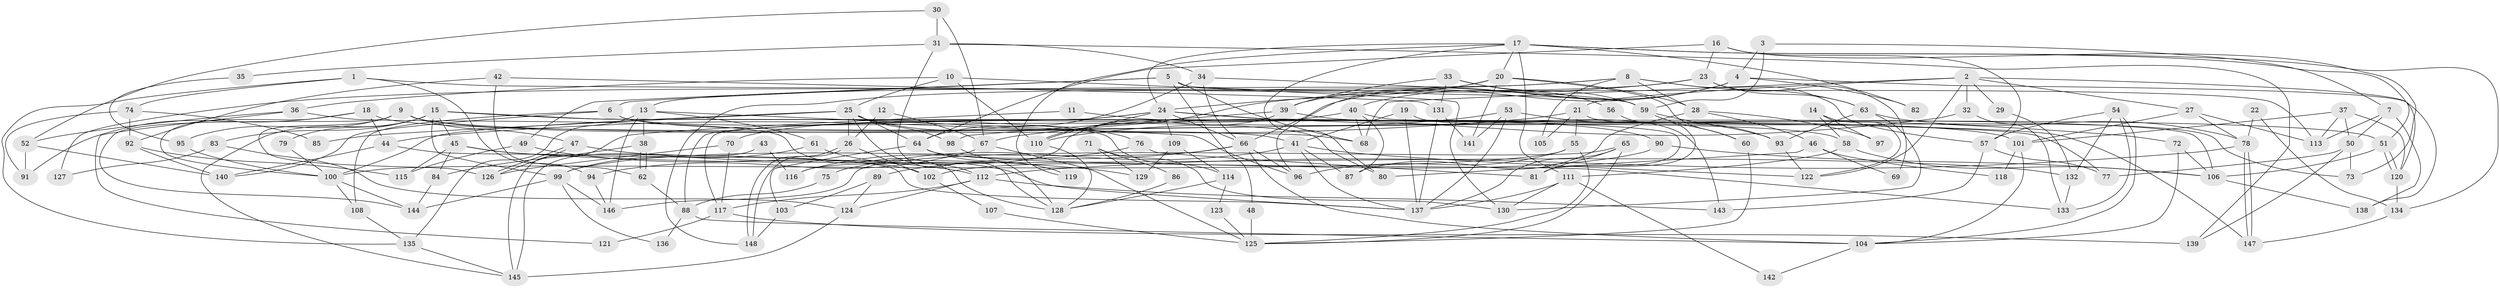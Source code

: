 // coarse degree distribution, {7: 0.12162162162162163, 5: 0.22972972972972974, 4: 0.12162162162162163, 6: 0.1891891891891892, 3: 0.16216216216216217, 13: 0.013513513513513514, 8: 0.08108108108108109, 10: 0.02702702702702703, 2: 0.013513513513513514, 9: 0.04054054054054054}
// Generated by graph-tools (version 1.1) at 2025/37/03/04/25 23:37:01]
// undirected, 148 vertices, 296 edges
graph export_dot {
  node [color=gray90,style=filled];
  1;
  2;
  3;
  4;
  5;
  6;
  7;
  8;
  9;
  10;
  11;
  12;
  13;
  14;
  15;
  16;
  17;
  18;
  19;
  20;
  21;
  22;
  23;
  24;
  25;
  26;
  27;
  28;
  29;
  30;
  31;
  32;
  33;
  34;
  35;
  36;
  37;
  38;
  39;
  40;
  41;
  42;
  43;
  44;
  45;
  46;
  47;
  48;
  49;
  50;
  51;
  52;
  53;
  54;
  55;
  56;
  57;
  58;
  59;
  60;
  61;
  62;
  63;
  64;
  65;
  66;
  67;
  68;
  69;
  70;
  71;
  72;
  73;
  74;
  75;
  76;
  77;
  78;
  79;
  80;
  81;
  82;
  83;
  84;
  85;
  86;
  87;
  88;
  89;
  90;
  91;
  92;
  93;
  94;
  95;
  96;
  97;
  98;
  99;
  100;
  101;
  102;
  103;
  104;
  105;
  106;
  107;
  108;
  109;
  110;
  111;
  112;
  113;
  114;
  115;
  116;
  117;
  118;
  119;
  120;
  121;
  122;
  123;
  124;
  125;
  126;
  127;
  128;
  129;
  130;
  131;
  132;
  133;
  134;
  135;
  136;
  137;
  138;
  139;
  140;
  141;
  142;
  143;
  144;
  145;
  146;
  147;
  148;
  1 -- 94;
  1 -- 74;
  1 -- 59;
  1 -- 135;
  2 -- 122;
  2 -- 27;
  2 -- 21;
  2 -- 29;
  2 -- 32;
  2 -- 68;
  2 -- 120;
  3 -- 4;
  3 -- 7;
  3 -- 59;
  4 -- 66;
  4 -- 39;
  4 -- 40;
  4 -- 82;
  4 -- 138;
  5 -- 113;
  5 -- 68;
  5 -- 6;
  5 -- 48;
  5 -- 49;
  6 -- 58;
  6 -- 80;
  6 -- 108;
  6 -- 140;
  7 -- 50;
  7 -- 113;
  7 -- 138;
  8 -- 63;
  8 -- 57;
  8 -- 13;
  8 -- 28;
  8 -- 105;
  8 -- 127;
  9 -- 68;
  9 -- 144;
  9 -- 47;
  9 -- 95;
  9 -- 101;
  9 -- 126;
  10 -- 110;
  10 -- 25;
  10 -- 36;
  10 -- 130;
  11 -- 90;
  11 -- 145;
  12 -- 67;
  12 -- 26;
  13 -- 146;
  13 -- 38;
  13 -- 61;
  13 -- 96;
  13 -- 135;
  14 -- 58;
  14 -- 122;
  14 -- 97;
  15 -- 145;
  15 -- 147;
  15 -- 45;
  15 -- 77;
  15 -- 79;
  15 -- 83;
  15 -- 99;
  15 -- 114;
  16 -- 57;
  16 -- 64;
  16 -- 23;
  16 -- 73;
  17 -- 24;
  17 -- 51;
  17 -- 20;
  17 -- 80;
  17 -- 82;
  17 -- 111;
  17 -- 119;
  17 -- 134;
  18 -- 100;
  18 -- 44;
  18 -- 41;
  18 -- 91;
  19 -- 137;
  19 -- 41;
  19 -- 143;
  20 -- 96;
  20 -- 24;
  20 -- 28;
  20 -- 60;
  20 -- 141;
  21 -- 73;
  21 -- 44;
  21 -- 55;
  21 -- 105;
  22 -- 78;
  22 -- 134;
  23 -- 110;
  23 -- 63;
  23 -- 69;
  23 -- 148;
  24 -- 117;
  24 -- 66;
  24 -- 72;
  24 -- 81;
  24 -- 88;
  24 -- 109;
  24 -- 110;
  25 -- 100;
  25 -- 112;
  25 -- 26;
  25 -- 64;
  25 -- 76;
  25 -- 85;
  25 -- 98;
  26 -- 148;
  26 -- 148;
  26 -- 102;
  27 -- 101;
  27 -- 78;
  27 -- 113;
  28 -- 46;
  28 -- 87;
  28 -- 97;
  29 -- 132;
  30 -- 67;
  30 -- 52;
  30 -- 31;
  31 -- 34;
  31 -- 35;
  31 -- 128;
  31 -- 139;
  32 -- 133;
  32 -- 67;
  33 -- 39;
  33 -- 59;
  33 -- 56;
  33 -- 131;
  34 -- 59;
  34 -- 66;
  34 -- 64;
  35 -- 95;
  36 -- 128;
  36 -- 52;
  36 -- 121;
  37 -- 101;
  37 -- 120;
  37 -- 50;
  37 -- 113;
  38 -- 62;
  38 -- 62;
  38 -- 84;
  39 -- 51;
  39 -- 98;
  39 -- 116;
  40 -- 87;
  40 -- 68;
  40 -- 70;
  40 -- 106;
  41 -- 137;
  41 -- 75;
  41 -- 87;
  41 -- 122;
  42 -- 62;
  42 -- 131;
  42 -- 92;
  43 -- 145;
  43 -- 116;
  44 -- 137;
  44 -- 140;
  45 -- 84;
  45 -- 102;
  45 -- 115;
  45 -- 132;
  46 -- 80;
  46 -- 69;
  46 -- 118;
  47 -- 126;
  47 -- 126;
  47 -- 129;
  48 -- 125;
  49 -- 115;
  49 -- 112;
  50 -- 139;
  50 -- 73;
  50 -- 77;
  51 -- 106;
  51 -- 120;
  51 -- 120;
  52 -- 140;
  52 -- 91;
  53 -- 141;
  53 -- 93;
  53 -- 110;
  53 -- 137;
  54 -- 133;
  54 -- 104;
  54 -- 57;
  54 -- 132;
  55 -- 96;
  55 -- 100;
  55 -- 125;
  56 -- 81;
  57 -- 77;
  57 -- 143;
  58 -- 106;
  58 -- 111;
  59 -- 60;
  59 -- 93;
  60 -- 125;
  61 -- 137;
  61 -- 99;
  62 -- 88;
  63 -- 78;
  63 -- 93;
  63 -- 130;
  64 -- 103;
  64 -- 119;
  64 -- 133;
  65 -- 125;
  65 -- 137;
  65 -- 81;
  65 -- 146;
  66 -- 99;
  66 -- 89;
  66 -- 96;
  66 -- 104;
  67 -- 125;
  67 -- 94;
  70 -- 126;
  70 -- 117;
  71 -- 130;
  71 -- 129;
  71 -- 86;
  72 -- 106;
  72 -- 104;
  74 -- 92;
  74 -- 91;
  74 -- 85;
  75 -- 88;
  76 -- 81;
  76 -- 116;
  78 -- 112;
  78 -- 147;
  78 -- 147;
  79 -- 100;
  83 -- 124;
  83 -- 127;
  84 -- 144;
  86 -- 128;
  88 -- 104;
  88 -- 136;
  89 -- 103;
  89 -- 124;
  90 -- 106;
  90 -- 102;
  92 -- 140;
  92 -- 115;
  93 -- 122;
  94 -- 146;
  95 -- 100;
  98 -- 128;
  99 -- 136;
  99 -- 144;
  99 -- 146;
  100 -- 108;
  100 -- 144;
  101 -- 104;
  101 -- 118;
  102 -- 107;
  103 -- 148;
  104 -- 142;
  106 -- 138;
  107 -- 125;
  108 -- 135;
  109 -- 114;
  109 -- 129;
  110 -- 128;
  111 -- 130;
  111 -- 137;
  111 -- 142;
  112 -- 143;
  112 -- 117;
  112 -- 124;
  114 -- 128;
  114 -- 123;
  117 -- 121;
  117 -- 139;
  120 -- 134;
  123 -- 125;
  124 -- 145;
  131 -- 137;
  131 -- 141;
  132 -- 133;
  134 -- 147;
  135 -- 145;
}
